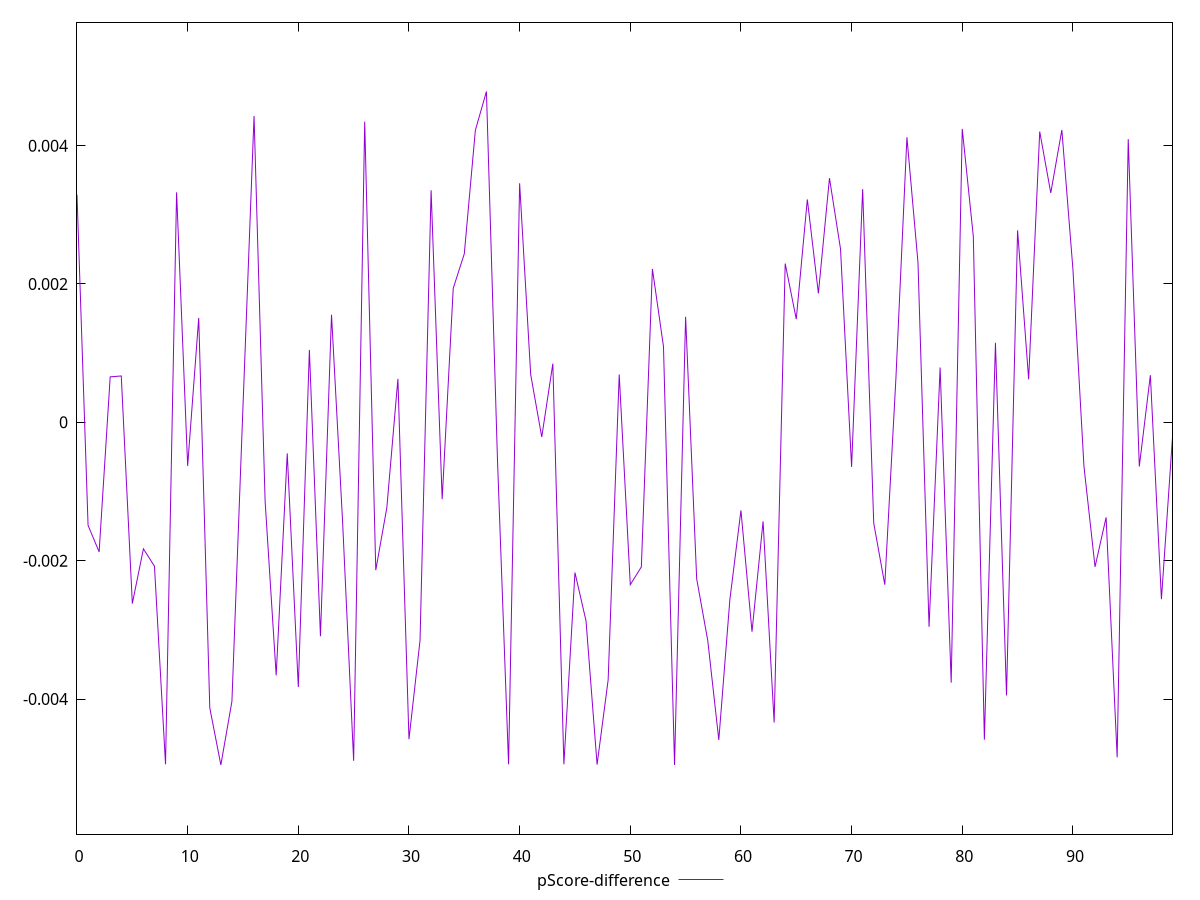 reset

$pScoreDifference <<EOF
0 0.003291185973657851
1 -0.0014897040624910485
2 -0.0018730771286281644
3 0.0006576758492868873
4 0.000670539084569044
5 -0.0026198467049688423
6 -0.0018289094501819925
7 -0.0020796557963318474
8 -0.004943282166985918
9 0.0033245411712455875
10 -0.0006295363634792883
11 0.0015098253977824383
12 -0.004127969131230258
13 -0.004953307994627121
14 -0.004033027785772969
15 0.00023118545834766024
16 0.00442935603943706
17 -0.0011401153849078804
18 -0.0036583286922006186
19 -0.0004485282480344299
20 -0.003826240723319163
21 0.0010470661783872348
22 -0.0030921107834994688
23 0.0015552613276720306
24 -0.0014299139795808102
25 -0.004893220680291188
26 0.004346863359988906
27 -0.0021368204646964317
28 -0.0012331234676236091
29 0.0006279334789849322
30 -0.004581467447802301
31 -0.003151119132037139
32 0.0033547813200590637
33 -0.0011108043979735083
34 0.0019383552484415478
35 0.0024363948603403074
36 0.0042225257180232845
37 0.004783420657353488
38 -0.0005500523478437769
39 -0.004943282166987584
40 0.00345641450882328
41 0.0006904737005447581
42 -0.00021179359272194276
43 0.0008482739516381121
44 -0.0049432821669868066
45 -0.0021717983822089337
46 -0.002870003921965125
47 -0.004948049184571812
48 -0.003724079633884103
49 0.0006922777819587944
50 -0.002346953296128662
51 -0.0020902553655696154
52 0.0022174953399470843
53 0.0010960085544799991
54 -0.004953307994627121
55 0.0015255721367130048
56 -0.002262686720521434
57 -0.0031528501981847867
58 -0.004590888503433255
59 -0.002562501055062838
60 -0.0012726026268023993
61 -0.0030272383365758104
62 -0.0014314582277960008
63 -0.0043399988873806805
64 0.0022956176667109363
65 0.0014918270279450363
66 0.0032223718593920037
67 0.0018642923630980412
68 0.0035308343087809835
69 0.0025061153146207493
70 -0.000643975313382783
71 0.0033708189616677986
72 -0.0014568159918972867
73 -0.0023469532961294393
74 0.0006212055953253026
75 0.004121311928211302
76 0.002309068804390191
77 -0.00295678184109216
78 0.0007931222694441686
79 -0.003762989453301002
80 0.0042425396099645685
81 0.0026871843161163644
82 -0.004587421426231475
83 0.0011499472935704302
84 -0.003948184986359515
85 0.00277542450450452
86 0.0006221109457797969
87 0.004203866614710727
88 0.003316100588771409
89 0.004226939208624492
90 0.002217495339946196
91 -0.0006382670716219563
92 -0.0020893336351562874
93 -0.00137413931029573
94 -0.004843094273022541
95 0.004094533531329714
96 -0.0006382670716227334
97 0.0006813992842175098
98 -0.0025570012249921392
99 -0.00021473633671886816
EOF

set key outside below
set xrange [0:99]
set yrange [-0.005953307994627121:0.005783420657353488]
set trange [-0.005953307994627121:0.005783420657353488]
set terminal svg size 640, 500 enhanced background rgb 'white'
set output "reports/report_00030_2021-02-24T20-42-31.540Z/total-blocking-time/samples/music/pScore-difference/values.svg"

plot $pScoreDifference title "pScore-difference" with line

reset
